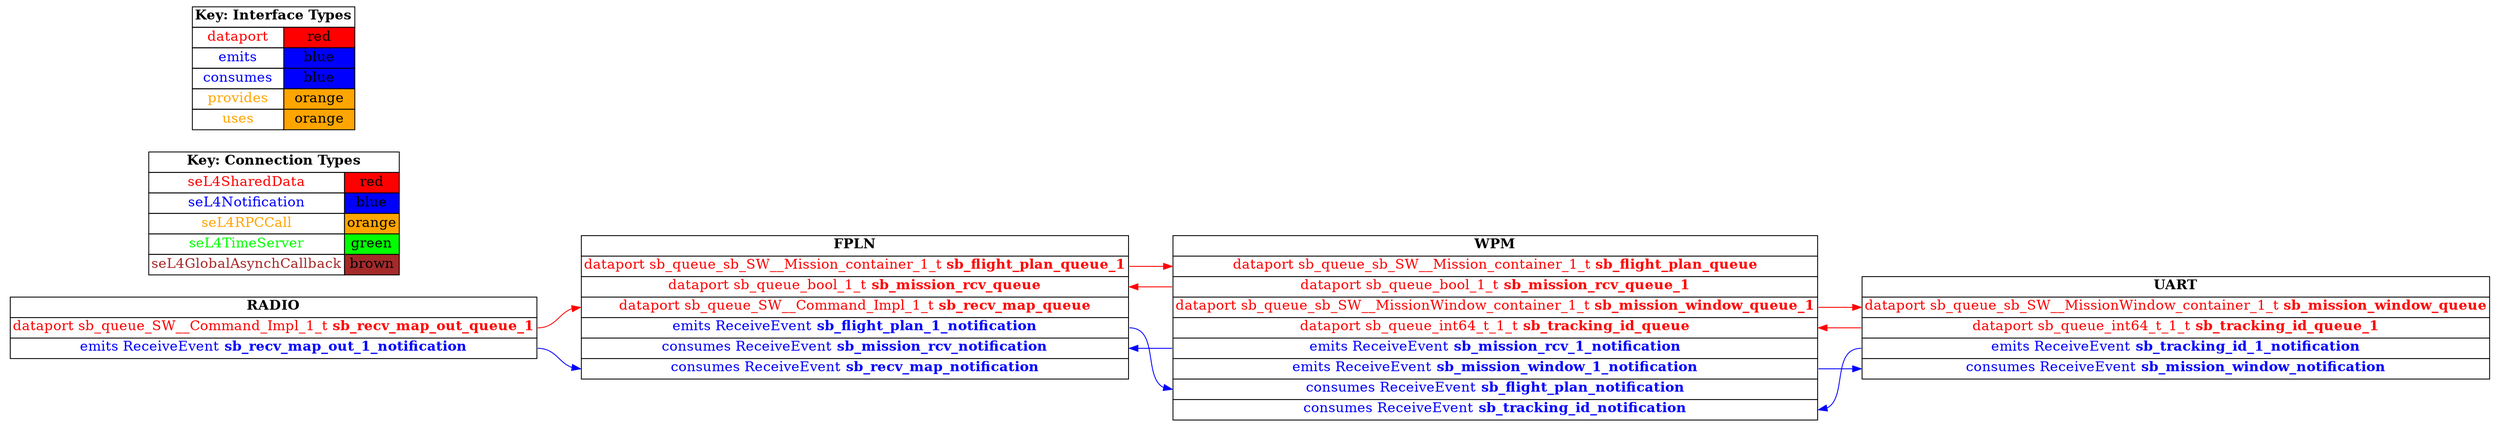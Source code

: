 digraph g {
graph [
  overlap = false,
  rankdir = "LR"
];
node [
  fontsize = "16",
  shape = "ellipse"
];
edge [
];

RADIO [
  label=<
    <TABLE BORDER="0" CELLBORDER="1" CELLSPACING="0">
      <TR><TD><B>RADIO</B></TD></TR>
      <TR><TD PORT="sb_recv_map_out_queue_1"><FONT COLOR="red">dataport sb_queue_SW__Command_Impl_1_t <B>sb_recv_map_out_queue_1</B></FONT></TD></TR>
      <TR><TD PORT="sb_recv_map_out_1_notification"><FONT COLOR="blue">emits ReceiveEvent <B>sb_recv_map_out_1_notification</B></FONT></TD></TR>"
    </TABLE>
  >
  shape=plaintext
];

FPLN [
  label=<
    <TABLE BORDER="0" CELLBORDER="1" CELLSPACING="0">
      <TR><TD><B>FPLN</B></TD></TR>
      <TR><TD PORT="sb_flight_plan_queue_1"><FONT COLOR="red">dataport sb_queue_sb_SW__Mission_container_1_t <B>sb_flight_plan_queue_1</B></FONT></TD></TR>
      <TR><TD PORT="sb_mission_rcv_queue"><FONT COLOR="red">dataport sb_queue_bool_1_t <B>sb_mission_rcv_queue</B></FONT></TD></TR>
      <TR><TD PORT="sb_recv_map_queue"><FONT COLOR="red">dataport sb_queue_SW__Command_Impl_1_t <B>sb_recv_map_queue</B></FONT></TD></TR>
      <TR><TD PORT="sb_flight_plan_1_notification"><FONT COLOR="blue">emits ReceiveEvent <B>sb_flight_plan_1_notification</B></FONT></TD></TR>
      <TR><TD PORT="sb_mission_rcv_notification"><FONT COLOR="blue">consumes ReceiveEvent <B>sb_mission_rcv_notification</B></FONT></TD></TR>
      <TR><TD PORT="sb_recv_map_notification"><FONT COLOR="blue">consumes ReceiveEvent <B>sb_recv_map_notification</B></FONT></TD></TR>"
    </TABLE>
  >
  shape=plaintext
];

WPM [
  label=<
    <TABLE BORDER="0" CELLBORDER="1" CELLSPACING="0">
      <TR><TD><B>WPM</B></TD></TR>
      <TR><TD PORT="sb_flight_plan_queue"><FONT COLOR="red">dataport sb_queue_sb_SW__Mission_container_1_t <B>sb_flight_plan_queue</B></FONT></TD></TR>
      <TR><TD PORT="sb_mission_rcv_queue_1"><FONT COLOR="red">dataport sb_queue_bool_1_t <B>sb_mission_rcv_queue_1</B></FONT></TD></TR>
      <TR><TD PORT="sb_mission_window_queue_1"><FONT COLOR="red">dataport sb_queue_sb_SW__MissionWindow_container_1_t <B>sb_mission_window_queue_1</B></FONT></TD></TR>
      <TR><TD PORT="sb_tracking_id_queue"><FONT COLOR="red">dataport sb_queue_int64_t_1_t <B>sb_tracking_id_queue</B></FONT></TD></TR>
      <TR><TD PORT="sb_mission_rcv_1_notification"><FONT COLOR="blue">emits ReceiveEvent <B>sb_mission_rcv_1_notification</B></FONT></TD></TR>
      <TR><TD PORT="sb_mission_window_1_notification"><FONT COLOR="blue">emits ReceiveEvent <B>sb_mission_window_1_notification</B></FONT></TD></TR>
      <TR><TD PORT="sb_flight_plan_notification"><FONT COLOR="blue">consumes ReceiveEvent <B>sb_flight_plan_notification</B></FONT></TD></TR>
      <TR><TD PORT="sb_tracking_id_notification"><FONT COLOR="blue">consumes ReceiveEvent <B>sb_tracking_id_notification</B></FONT></TD></TR>"
    </TABLE>
  >
  shape=plaintext
];

UART [
  label=<
    <TABLE BORDER="0" CELLBORDER="1" CELLSPACING="0">
      <TR><TD><B>UART</B></TD></TR>
      <TR><TD PORT="sb_mission_window_queue"><FONT COLOR="red">dataport sb_queue_sb_SW__MissionWindow_container_1_t <B>sb_mission_window_queue</B></FONT></TD></TR>
      <TR><TD PORT="sb_tracking_id_queue_1"><FONT COLOR="red">dataport sb_queue_int64_t_1_t <B>sb_tracking_id_queue_1</B></FONT></TD></TR>
      <TR><TD PORT="sb_tracking_id_1_notification"><FONT COLOR="blue">emits ReceiveEvent <B>sb_tracking_id_1_notification</B></FONT></TD></TR>
      <TR><TD PORT="sb_mission_window_notification"><FONT COLOR="blue">consumes ReceiveEvent <B>sb_mission_window_notification</B></FONT></TD></TR>"
    </TABLE>
  >
  shape=plaintext
];

connectiontypekey [
  label=<
   <TABLE BORDER="0" CELLBORDER="1" CELLSPACING="0">
     <TR><TD COLSPAN="2"><B>Key: Connection Types</B></TD></TR>
     <TR><TD><FONT COLOR="red">seL4SharedData</FONT></TD><TD BGCOLOR="red">red</TD></TR>
     <TR><TD><FONT COLOR="blue">seL4Notification</FONT></TD><TD BGCOLOR="blue">blue</TD></TR>
     <TR><TD><FONT COLOR="orange">seL4RPCCall</FONT></TD><TD BGCOLOR="orange">orange</TD></TR>
     <TR><TD><FONT COLOR="green">seL4TimeServer</FONT></TD><TD BGCOLOR="green">green</TD></TR>
     <TR><TD><FONT COLOR="brown">seL4GlobalAsynchCallback</FONT></TD><TD BGCOLOR="brown">brown</TD></TR>
   </TABLE>
  >
  shape=plaintext
];

interfacetypekey [
  label=<
   <TABLE BORDER="0" CELLBORDER="1" CELLSPACING="0">
     <TR><TD COLSPAN="2"><B>Key: Interface Types</B></TD></TR>
     <TR><TD><FONT COLOR="red">dataport</FONT></TD><TD BGCOLOR="red">red</TD></TR>
     <TR><TD><FONT COLOR="blue">emits</FONT></TD><TD BGCOLOR="blue">blue</TD></TR>
     <TR><TD><FONT COLOR="blue">consumes</FONT></TD><TD BGCOLOR="blue">blue</TD></TR>
     <TR><TD><FONT COLOR="orange">provides</FONT></TD><TD BGCOLOR="orange">orange</TD></TR>
     <TR><TD><FONT COLOR="orange">uses</FONT></TD><TD BGCOLOR="orange">orange</TD></TR>
   </TABLE>
  >
  shape=plaintext
];

"RADIO":sb_recv_map_out_1_notification -> "FPLN":sb_recv_map_notification [
  color="blue"
  //label = "seL4Notification"
  id = conn1
];

"RADIO":sb_recv_map_out_queue_1 -> "FPLN":sb_recv_map_queue [
  color="red"
  //label = "seL4SharedData"
  id = conn2
];

"FPLN":sb_flight_plan_1_notification -> "WPM":sb_flight_plan_notification [
  color="blue"
  //label = "seL4Notification"
  id = conn3
];

"FPLN":sb_flight_plan_queue_1 -> "WPM":sb_flight_plan_queue [
  color="red"
  //label = "seL4SharedData"
  id = conn4
];

"WPM":sb_mission_rcv_1_notification -> "FPLN":sb_mission_rcv_notification [
  color="blue"
  //label = "seL4Notification"
  id = conn5
];

"WPM":sb_mission_rcv_queue_1 -> "FPLN":sb_mission_rcv_queue [
  color="red"
  //label = "seL4SharedData"
  id = conn6
];

"WPM":sb_mission_window_1_notification -> "UART":sb_mission_window_notification [
  color="blue"
  //label = "seL4Notification"
  id = conn7
];

"WPM":sb_mission_window_queue_1 -> "UART":sb_mission_window_queue [
  color="red"
  //label = "seL4SharedData"
  id = conn8
];

"UART":sb_tracking_id_1_notification -> "WPM":sb_tracking_id_notification [
  color="blue"
  //label = "seL4Notification"
  id = conn9
];

"UART":sb_tracking_id_queue_1 -> "WPM":sb_tracking_id_queue [
  color="red"
  //label = "seL4SharedData"
  id = conn10
];

}